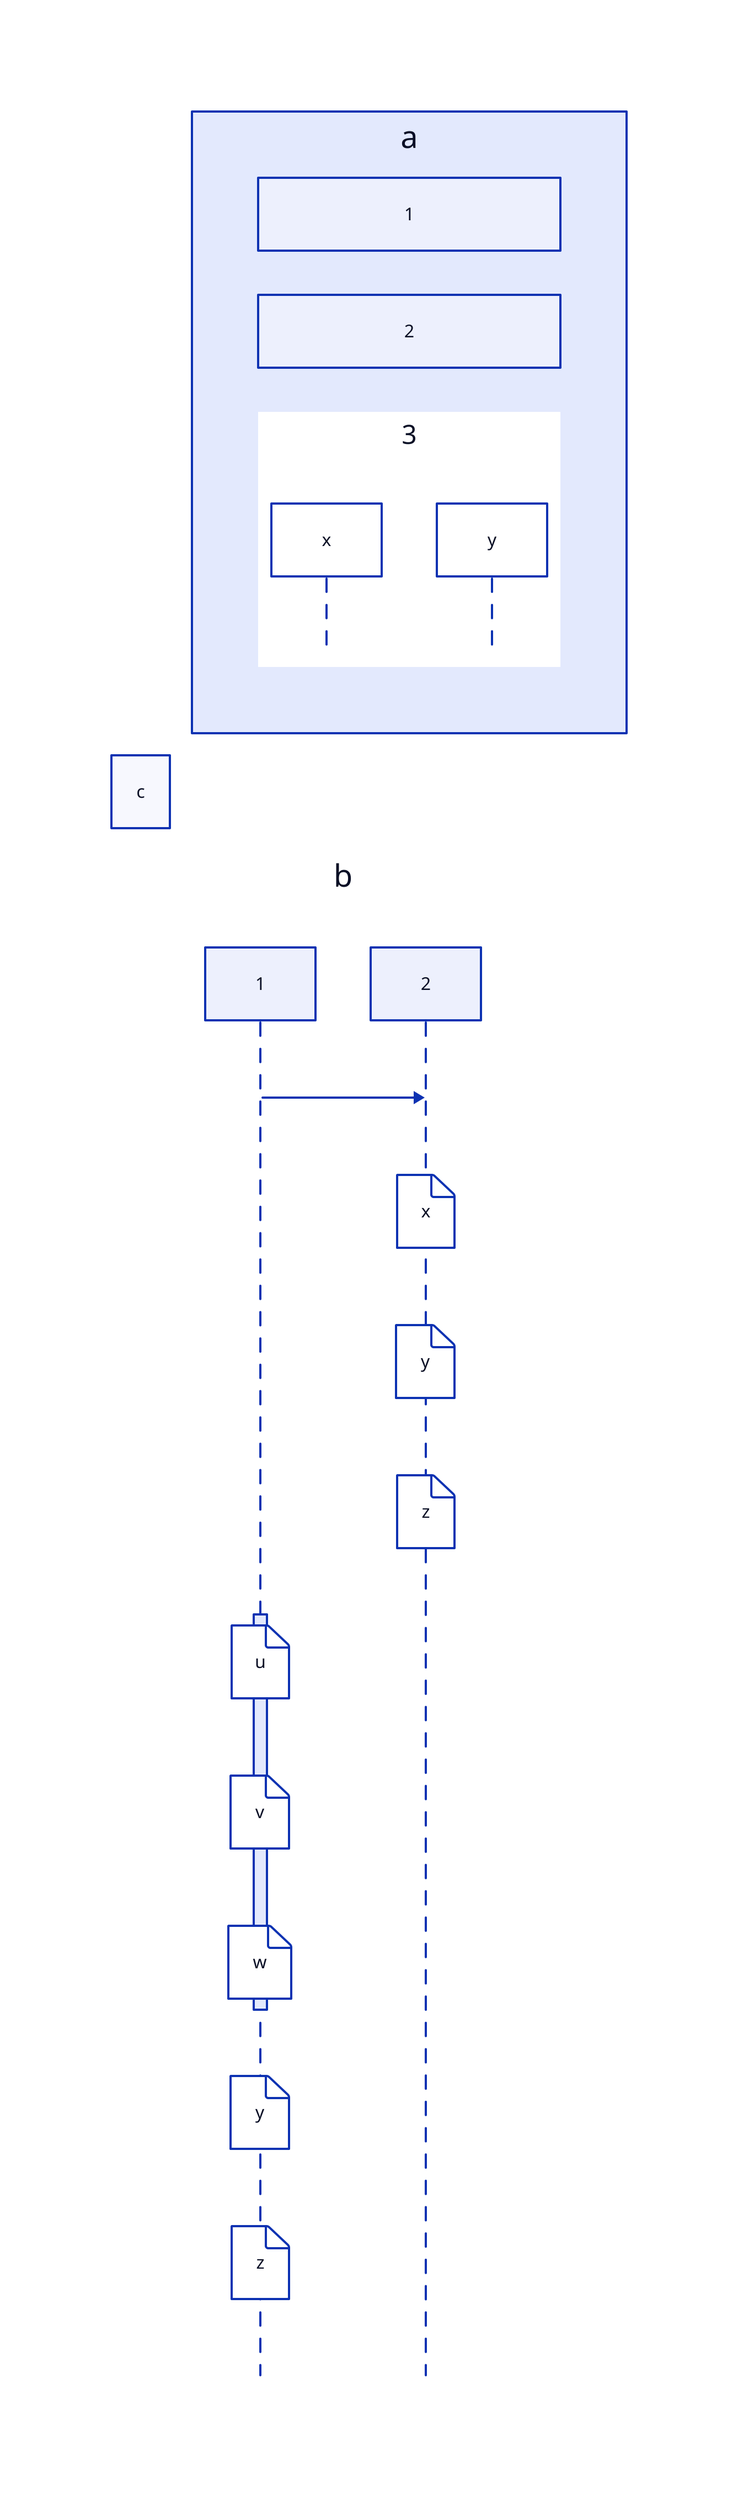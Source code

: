 a
b
c

a: {
  grid-rows: 3

  1
  2
  3: {
    shape: sequence_diagram
    x
    y
    # TODO x -> y
  }

  near: top-right
}

b: {
  shape: sequence_diagram
  1 -> 2

  # TODO This should work
  near: bottom-right
  #

  2: {
    # TODO compile error grid on sequence actor
    # grid-rows: 3
    x
    y
    z
  }

  1: {
    x: {
      # TODO compile error grid in sequence (anywhere)
      #   grid-rows: 3
      u
      v
      w
    }
    y
    z
  }
}
